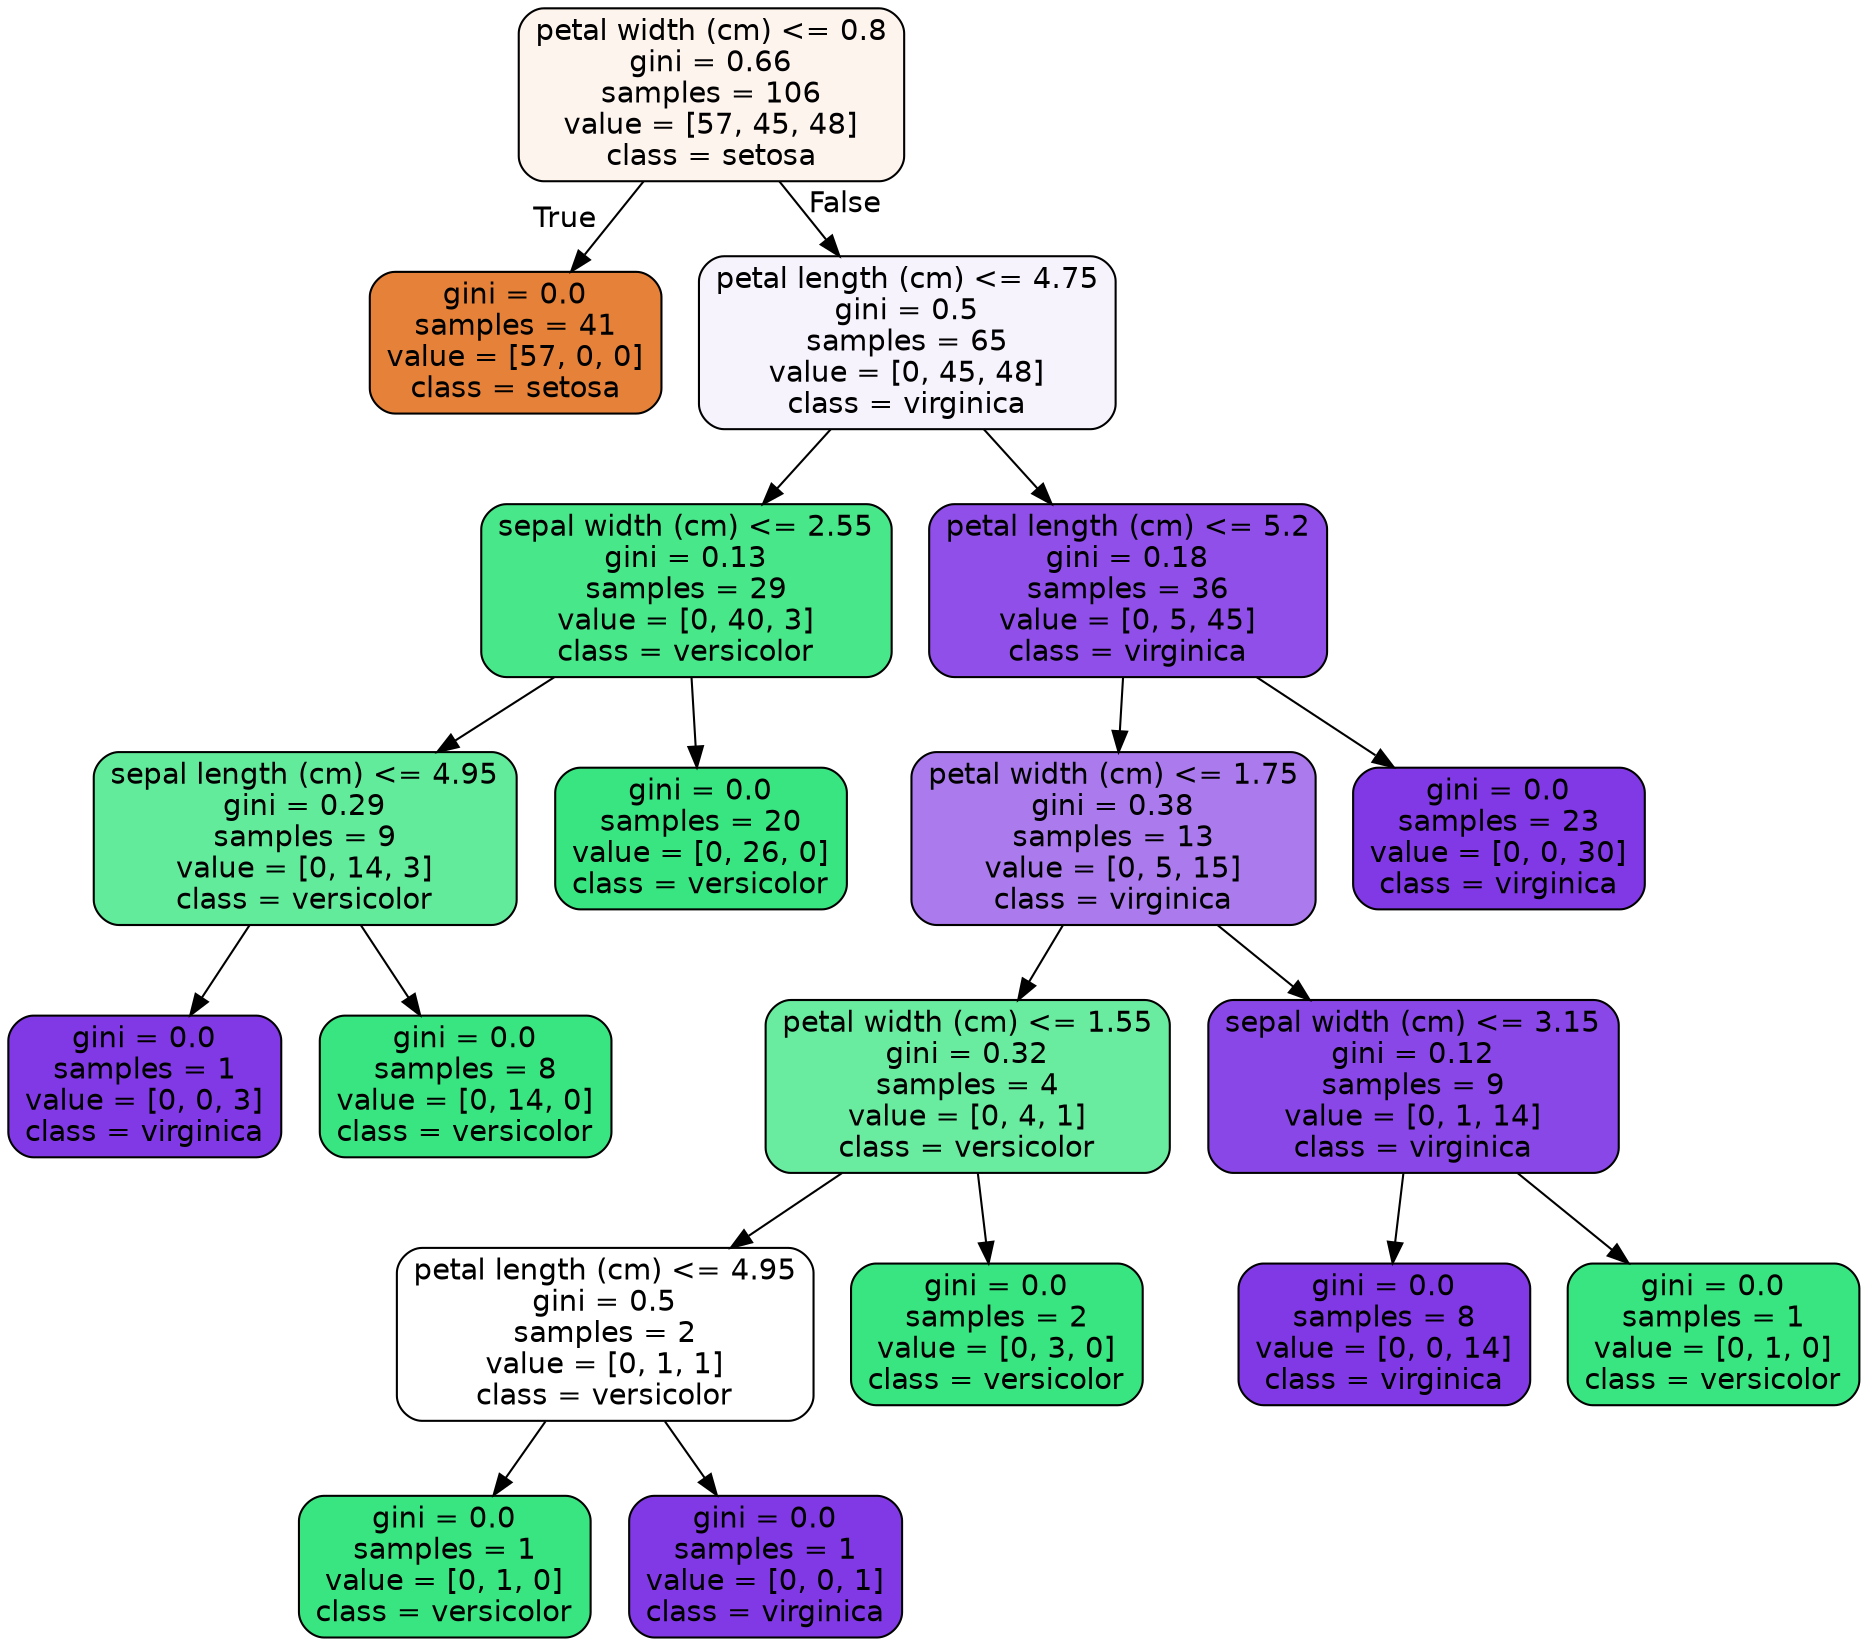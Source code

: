 digraph Tree {
node [shape=box, style="filled, rounded", color="black", fontname=helvetica] ;
edge [fontname=helvetica] ;
0 [label="petal width (cm) <= 0.8\ngini = 0.66\nsamples = 106\nvalue = [57, 45, 48]\nclass = setosa", fillcolor="#fdf4ee"] ;
1 [label="gini = 0.0\nsamples = 41\nvalue = [57, 0, 0]\nclass = setosa", fillcolor="#e58139"] ;
0 -> 1 [labeldistance=2.5, labelangle=45, headlabel="True"] ;
2 [label="petal length (cm) <= 4.75\ngini = 0.5\nsamples = 65\nvalue = [0, 45, 48]\nclass = virginica", fillcolor="#f7f3fd"] ;
0 -> 2 [labeldistance=2.5, labelangle=-45, headlabel="False"] ;
3 [label="sepal width (cm) <= 2.55\ngini = 0.13\nsamples = 29\nvalue = [0, 40, 3]\nclass = versicolor", fillcolor="#48e78a"] ;
2 -> 3 ;
4 [label="sepal length (cm) <= 4.95\ngini = 0.29\nsamples = 9\nvalue = [0, 14, 3]\nclass = versicolor", fillcolor="#63eb9c"] ;
3 -> 4 ;
5 [label="gini = 0.0\nsamples = 1\nvalue = [0, 0, 3]\nclass = virginica", fillcolor="#8139e5"] ;
4 -> 5 ;
6 [label="gini = 0.0\nsamples = 8\nvalue = [0, 14, 0]\nclass = versicolor", fillcolor="#39e581"] ;
4 -> 6 ;
7 [label="gini = 0.0\nsamples = 20\nvalue = [0, 26, 0]\nclass = versicolor", fillcolor="#39e581"] ;
3 -> 7 ;
8 [label="petal length (cm) <= 5.2\ngini = 0.18\nsamples = 36\nvalue = [0, 5, 45]\nclass = virginica", fillcolor="#8f4fe8"] ;
2 -> 8 ;
9 [label="petal width (cm) <= 1.75\ngini = 0.38\nsamples = 13\nvalue = [0, 5, 15]\nclass = virginica", fillcolor="#ab7bee"] ;
8 -> 9 ;
10 [label="petal width (cm) <= 1.55\ngini = 0.32\nsamples = 4\nvalue = [0, 4, 1]\nclass = versicolor", fillcolor="#6aeca0"] ;
9 -> 10 ;
11 [label="petal length (cm) <= 4.95\ngini = 0.5\nsamples = 2\nvalue = [0, 1, 1]\nclass = versicolor", fillcolor="#ffffff"] ;
10 -> 11 ;
12 [label="gini = 0.0\nsamples = 1\nvalue = [0, 1, 0]\nclass = versicolor", fillcolor="#39e581"] ;
11 -> 12 ;
13 [label="gini = 0.0\nsamples = 1\nvalue = [0, 0, 1]\nclass = virginica", fillcolor="#8139e5"] ;
11 -> 13 ;
14 [label="gini = 0.0\nsamples = 2\nvalue = [0, 3, 0]\nclass = versicolor", fillcolor="#39e581"] ;
10 -> 14 ;
15 [label="sepal width (cm) <= 3.15\ngini = 0.12\nsamples = 9\nvalue = [0, 1, 14]\nclass = virginica", fillcolor="#8a47e7"] ;
9 -> 15 ;
16 [label="gini = 0.0\nsamples = 8\nvalue = [0, 0, 14]\nclass = virginica", fillcolor="#8139e5"] ;
15 -> 16 ;
17 [label="gini = 0.0\nsamples = 1\nvalue = [0, 1, 0]\nclass = versicolor", fillcolor="#39e581"] ;
15 -> 17 ;
18 [label="gini = 0.0\nsamples = 23\nvalue = [0, 0, 30]\nclass = virginica", fillcolor="#8139e5"] ;
8 -> 18 ;
}